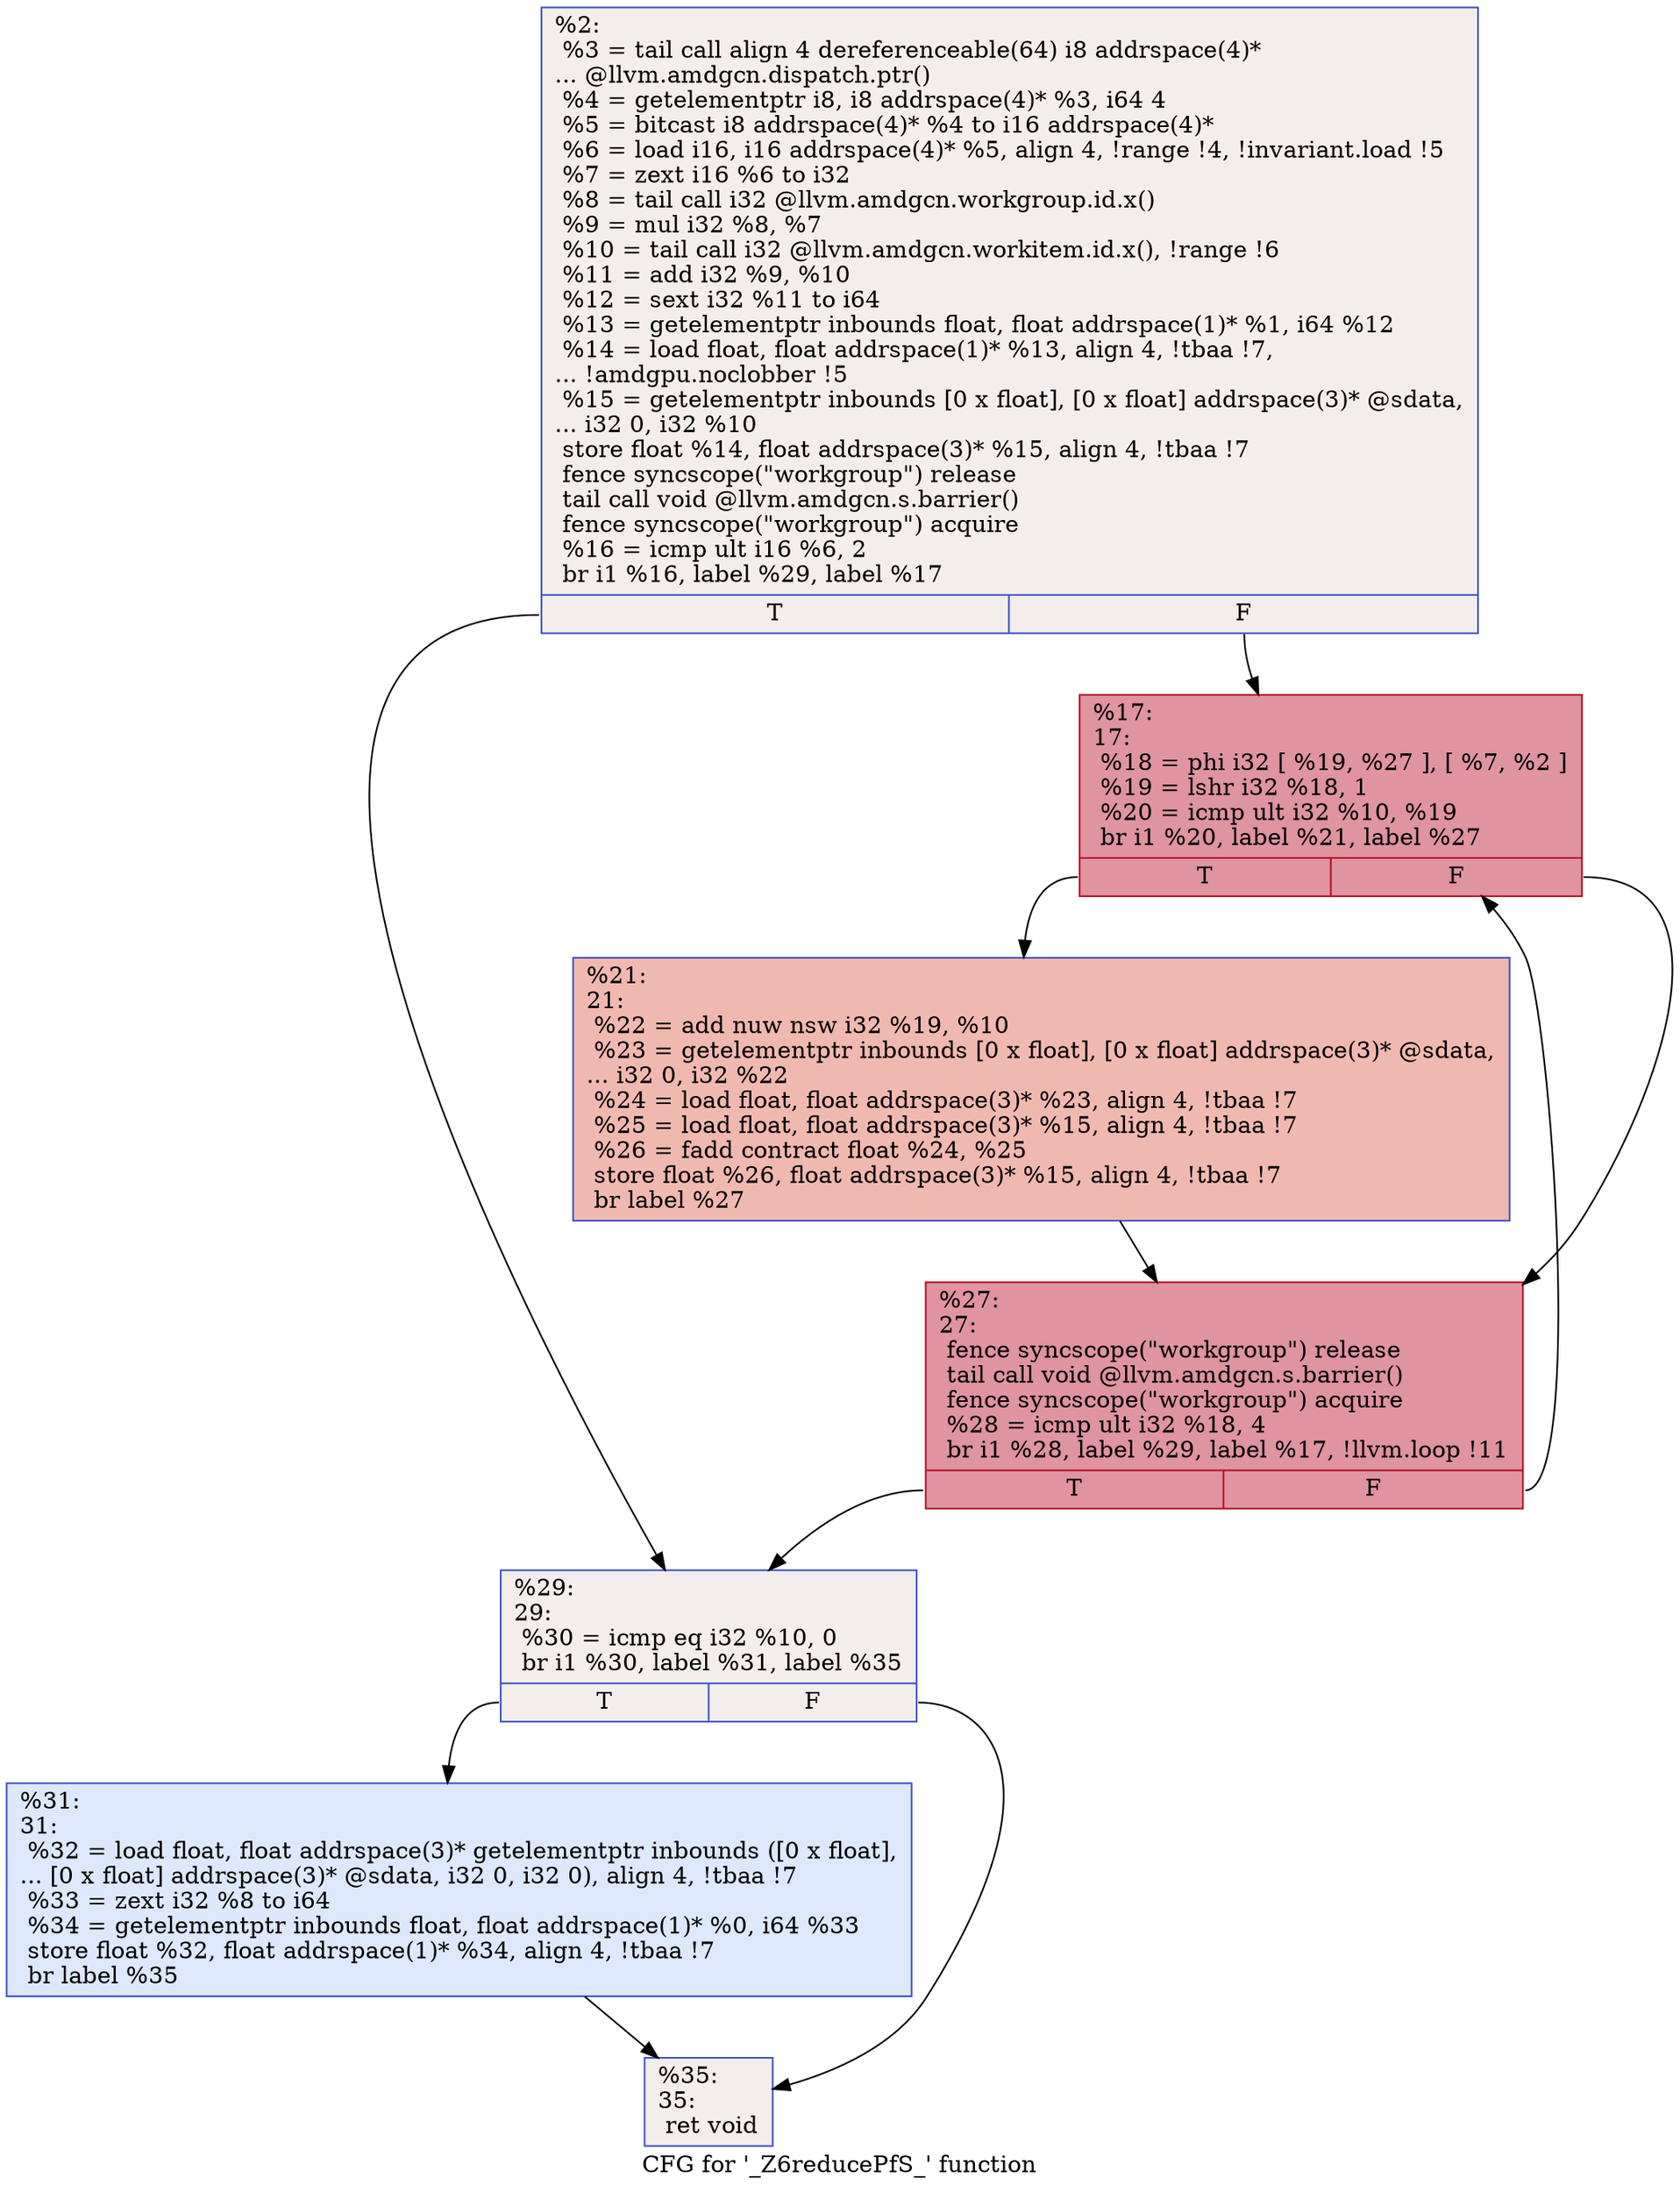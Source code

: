 digraph "CFG for '_Z6reducePfS_' function" {
	label="CFG for '_Z6reducePfS_' function";

	Node0x5e6dca0 [shape=record,color="#3d50c3ff", style=filled, fillcolor="#e3d9d370",label="{%2:\l  %3 = tail call align 4 dereferenceable(64) i8 addrspace(4)*\l... @llvm.amdgcn.dispatch.ptr()\l  %4 = getelementptr i8, i8 addrspace(4)* %3, i64 4\l  %5 = bitcast i8 addrspace(4)* %4 to i16 addrspace(4)*\l  %6 = load i16, i16 addrspace(4)* %5, align 4, !range !4, !invariant.load !5\l  %7 = zext i16 %6 to i32\l  %8 = tail call i32 @llvm.amdgcn.workgroup.id.x()\l  %9 = mul i32 %8, %7\l  %10 = tail call i32 @llvm.amdgcn.workitem.id.x(), !range !6\l  %11 = add i32 %9, %10\l  %12 = sext i32 %11 to i64\l  %13 = getelementptr inbounds float, float addrspace(1)* %1, i64 %12\l  %14 = load float, float addrspace(1)* %13, align 4, !tbaa !7,\l... !amdgpu.noclobber !5\l  %15 = getelementptr inbounds [0 x float], [0 x float] addrspace(3)* @sdata,\l... i32 0, i32 %10\l  store float %14, float addrspace(3)* %15, align 4, !tbaa !7\l  fence syncscope(\"workgroup\") release\l  tail call void @llvm.amdgcn.s.barrier()\l  fence syncscope(\"workgroup\") acquire\l  %16 = icmp ult i16 %6, 2\l  br i1 %16, label %29, label %17\l|{<s0>T|<s1>F}}"];
	Node0x5e6dca0:s0 -> Node0x5e6f670;
	Node0x5e6dca0:s1 -> Node0x5e710b0;
	Node0x5e710b0 [shape=record,color="#b70d28ff", style=filled, fillcolor="#b70d2870",label="{%17:\l17:                                               \l  %18 = phi i32 [ %19, %27 ], [ %7, %2 ]\l  %19 = lshr i32 %18, 1\l  %20 = icmp ult i32 %10, %19\l  br i1 %20, label %21, label %27\l|{<s0>T|<s1>F}}"];
	Node0x5e710b0:s0 -> Node0x5e714b0;
	Node0x5e710b0:s1 -> Node0x5e71220;
	Node0x5e714b0 [shape=record,color="#3d50c3ff", style=filled, fillcolor="#de614d70",label="{%21:\l21:                                               \l  %22 = add nuw nsw i32 %19, %10\l  %23 = getelementptr inbounds [0 x float], [0 x float] addrspace(3)* @sdata,\l... i32 0, i32 %22\l  %24 = load float, float addrspace(3)* %23, align 4, !tbaa !7\l  %25 = load float, float addrspace(3)* %15, align 4, !tbaa !7\l  %26 = fadd contract float %24, %25\l  store float %26, float addrspace(3)* %15, align 4, !tbaa !7\l  br label %27\l}"];
	Node0x5e714b0 -> Node0x5e71220;
	Node0x5e71220 [shape=record,color="#b70d28ff", style=filled, fillcolor="#b70d2870",label="{%27:\l27:                                               \l  fence syncscope(\"workgroup\") release\l  tail call void @llvm.amdgcn.s.barrier()\l  fence syncscope(\"workgroup\") acquire\l  %28 = icmp ult i32 %18, 4\l  br i1 %28, label %29, label %17, !llvm.loop !11\l|{<s0>T|<s1>F}}"];
	Node0x5e71220:s0 -> Node0x5e6f670;
	Node0x5e71220:s1 -> Node0x5e710b0;
	Node0x5e6f670 [shape=record,color="#3d50c3ff", style=filled, fillcolor="#e3d9d370",label="{%29:\l29:                                               \l  %30 = icmp eq i32 %10, 0\l  br i1 %30, label %31, label %35\l|{<s0>T|<s1>F}}"];
	Node0x5e6f670:s0 -> Node0x5e71db0;
	Node0x5e6f670:s1 -> Node0x5e71e00;
	Node0x5e71db0 [shape=record,color="#3d50c3ff", style=filled, fillcolor="#b2ccfb70",label="{%31:\l31:                                               \l  %32 = load float, float addrspace(3)* getelementptr inbounds ([0 x float],\l... [0 x float] addrspace(3)* @sdata, i32 0, i32 0), align 4, !tbaa !7\l  %33 = zext i32 %8 to i64\l  %34 = getelementptr inbounds float, float addrspace(1)* %0, i64 %33\l  store float %32, float addrspace(1)* %34, align 4, !tbaa !7\l  br label %35\l}"];
	Node0x5e71db0 -> Node0x5e71e00;
	Node0x5e71e00 [shape=record,color="#3d50c3ff", style=filled, fillcolor="#e3d9d370",label="{%35:\l35:                                               \l  ret void\l}"];
}
